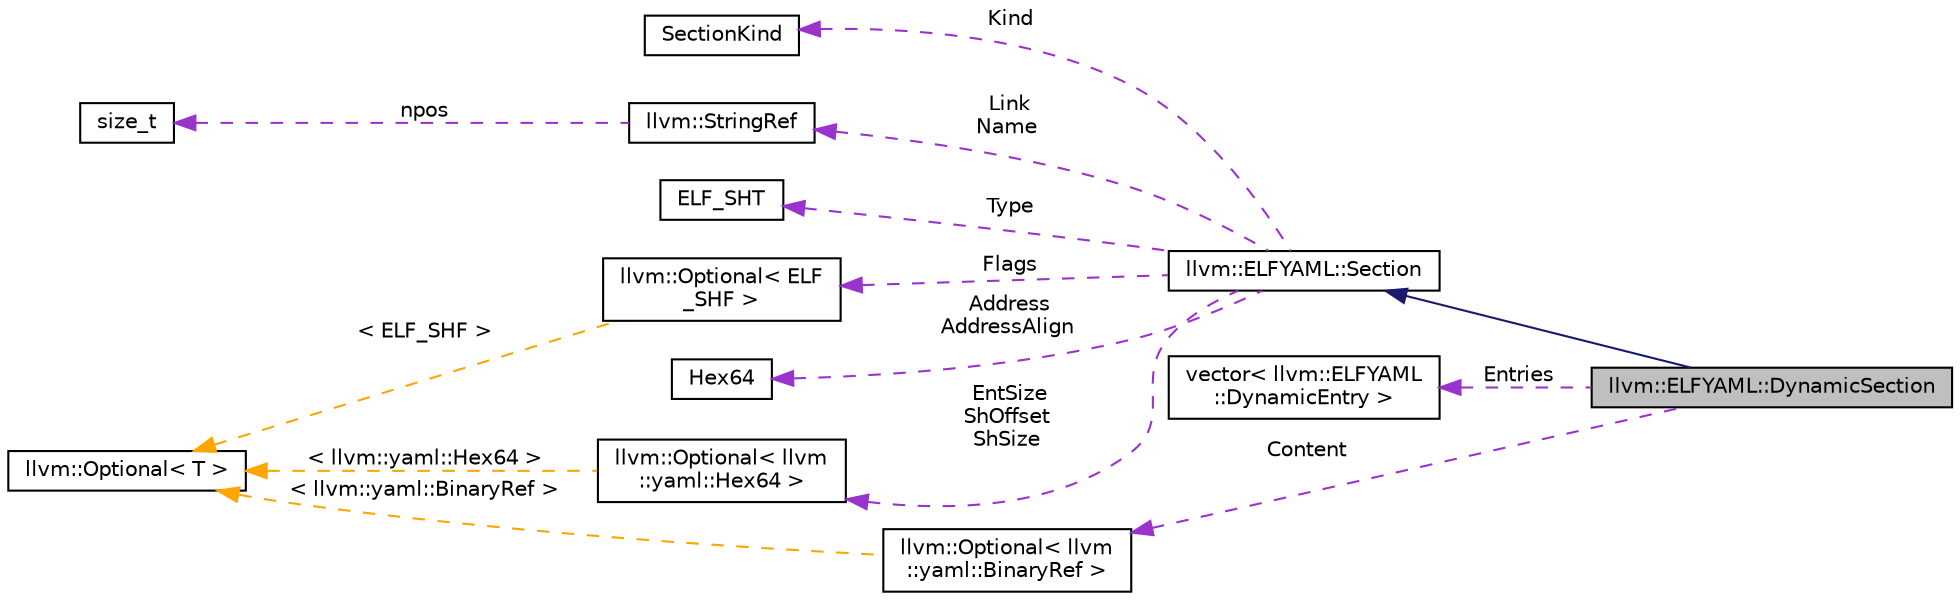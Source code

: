 digraph "llvm::ELFYAML::DynamicSection"
{
 // LATEX_PDF_SIZE
  bgcolor="transparent";
  edge [fontname="Helvetica",fontsize="10",labelfontname="Helvetica",labelfontsize="10"];
  node [fontname="Helvetica",fontsize="10",shape="box"];
  rankdir="LR";
  Node1 [label="llvm::ELFYAML::DynamicSection",height=0.2,width=0.4,color="black", fillcolor="grey75", style="filled", fontcolor="black",tooltip=" "];
  Node2 -> Node1 [dir="back",color="midnightblue",fontsize="10",style="solid",fontname="Helvetica"];
  Node2 [label="llvm::ELFYAML::Section",height=0.2,width=0.4,color="black",URL="$structllvm_1_1ELFYAML_1_1Section.html",tooltip=" "];
  Node3 -> Node2 [dir="back",color="darkorchid3",fontsize="10",style="dashed",label=" Kind" ,fontname="Helvetica"];
  Node3 [label="SectionKind",height=0.2,width=0.4,color="black",tooltip=" "];
  Node4 -> Node2 [dir="back",color="darkorchid3",fontsize="10",style="dashed",label=" Link\nName" ,fontname="Helvetica"];
  Node4 [label="llvm::StringRef",height=0.2,width=0.4,color="black",URL="$classllvm_1_1StringRef.html",tooltip="StringRef - Represent a constant reference to a string, i.e."];
  Node5 -> Node4 [dir="back",color="darkorchid3",fontsize="10",style="dashed",label=" npos" ,fontname="Helvetica"];
  Node5 [label="size_t",height=0.2,width=0.4,color="black",URL="$classsize__t.html",tooltip=" "];
  Node6 -> Node2 [dir="back",color="darkorchid3",fontsize="10",style="dashed",label=" Type" ,fontname="Helvetica"];
  Node6 [label="ELF_SHT",height=0.2,width=0.4,color="black",tooltip=" "];
  Node7 -> Node2 [dir="back",color="darkorchid3",fontsize="10",style="dashed",label=" Flags" ,fontname="Helvetica"];
  Node7 [label="llvm::Optional\< ELF\l_SHF \>",height=0.2,width=0.4,color="black",URL="$classllvm_1_1Optional.html",tooltip=" "];
  Node8 -> Node7 [dir="back",color="orange",fontsize="10",style="dashed",label=" \< ELF_SHF \>" ,fontname="Helvetica"];
  Node8 [label="llvm::Optional\< T \>",height=0.2,width=0.4,color="black",URL="$classllvm_1_1Optional.html",tooltip=" "];
  Node9 -> Node2 [dir="back",color="darkorchid3",fontsize="10",style="dashed",label=" Address\nAddressAlign" ,fontname="Helvetica"];
  Node9 [label="Hex64",height=0.2,width=0.4,color="black",tooltip=" "];
  Node10 -> Node2 [dir="back",color="darkorchid3",fontsize="10",style="dashed",label=" EntSize\nShOffset\nShSize" ,fontname="Helvetica"];
  Node10 [label="llvm::Optional\< llvm\l::yaml::Hex64 \>",height=0.2,width=0.4,color="black",URL="$classllvm_1_1Optional.html",tooltip=" "];
  Node8 -> Node10 [dir="back",color="orange",fontsize="10",style="dashed",label=" \< llvm::yaml::Hex64 \>" ,fontname="Helvetica"];
  Node11 -> Node1 [dir="back",color="darkorchid3",fontsize="10",style="dashed",label=" Entries" ,fontname="Helvetica"];
  Node11 [label="vector\< llvm::ELFYAML\l::DynamicEntry \>",height=0.2,width=0.4,color="black",tooltip=" "];
  Node12 -> Node1 [dir="back",color="darkorchid3",fontsize="10",style="dashed",label=" Content" ,fontname="Helvetica"];
  Node12 [label="llvm::Optional\< llvm\l::yaml::BinaryRef \>",height=0.2,width=0.4,color="black",URL="$classllvm_1_1Optional.html",tooltip=" "];
  Node8 -> Node12 [dir="back",color="orange",fontsize="10",style="dashed",label=" \< llvm::yaml::BinaryRef \>" ,fontname="Helvetica"];
}
